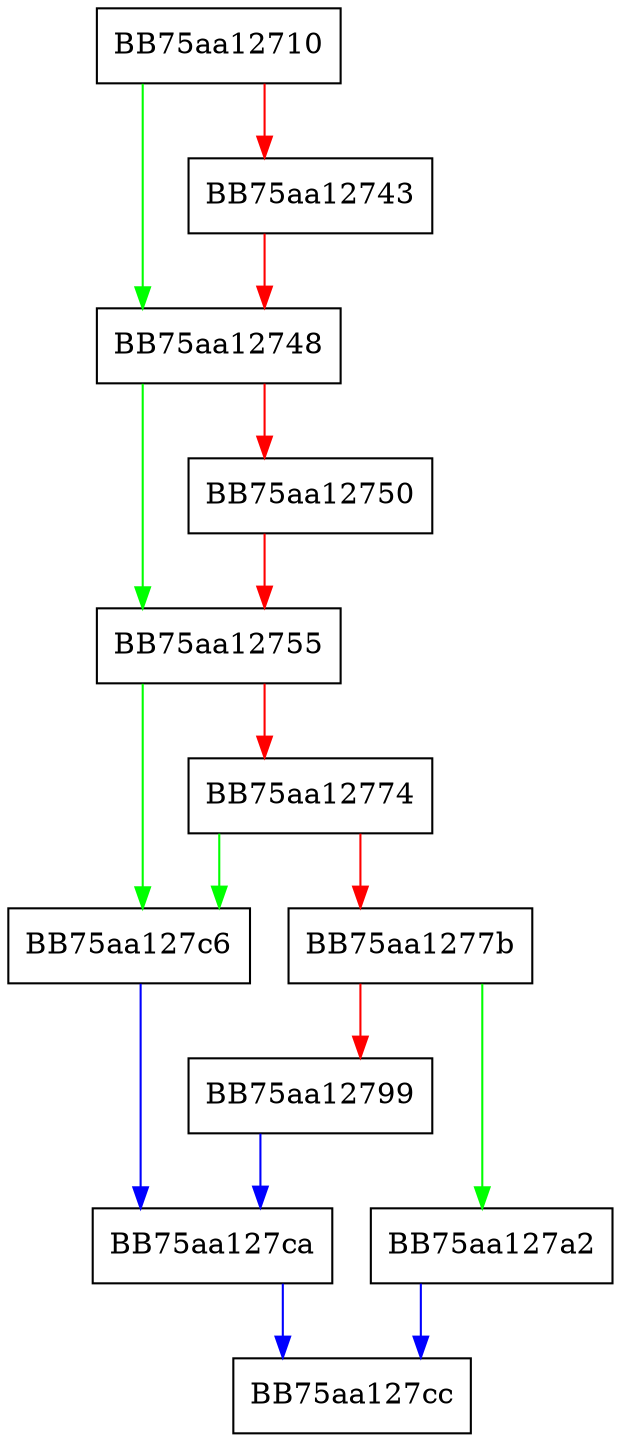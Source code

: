 digraph RpfAPI_pe_getprocaddress {
  node [shape="box"];
  graph [splines=ortho];
  BB75aa12710 -> BB75aa12748 [color="green"];
  BB75aa12710 -> BB75aa12743 [color="red"];
  BB75aa12743 -> BB75aa12748 [color="red"];
  BB75aa12748 -> BB75aa12755 [color="green"];
  BB75aa12748 -> BB75aa12750 [color="red"];
  BB75aa12750 -> BB75aa12755 [color="red"];
  BB75aa12755 -> BB75aa127c6 [color="green"];
  BB75aa12755 -> BB75aa12774 [color="red"];
  BB75aa12774 -> BB75aa127c6 [color="green"];
  BB75aa12774 -> BB75aa1277b [color="red"];
  BB75aa1277b -> BB75aa127a2 [color="green"];
  BB75aa1277b -> BB75aa12799 [color="red"];
  BB75aa12799 -> BB75aa127ca [color="blue"];
  BB75aa127a2 -> BB75aa127cc [color="blue"];
  BB75aa127c6 -> BB75aa127ca [color="blue"];
  BB75aa127ca -> BB75aa127cc [color="blue"];
}